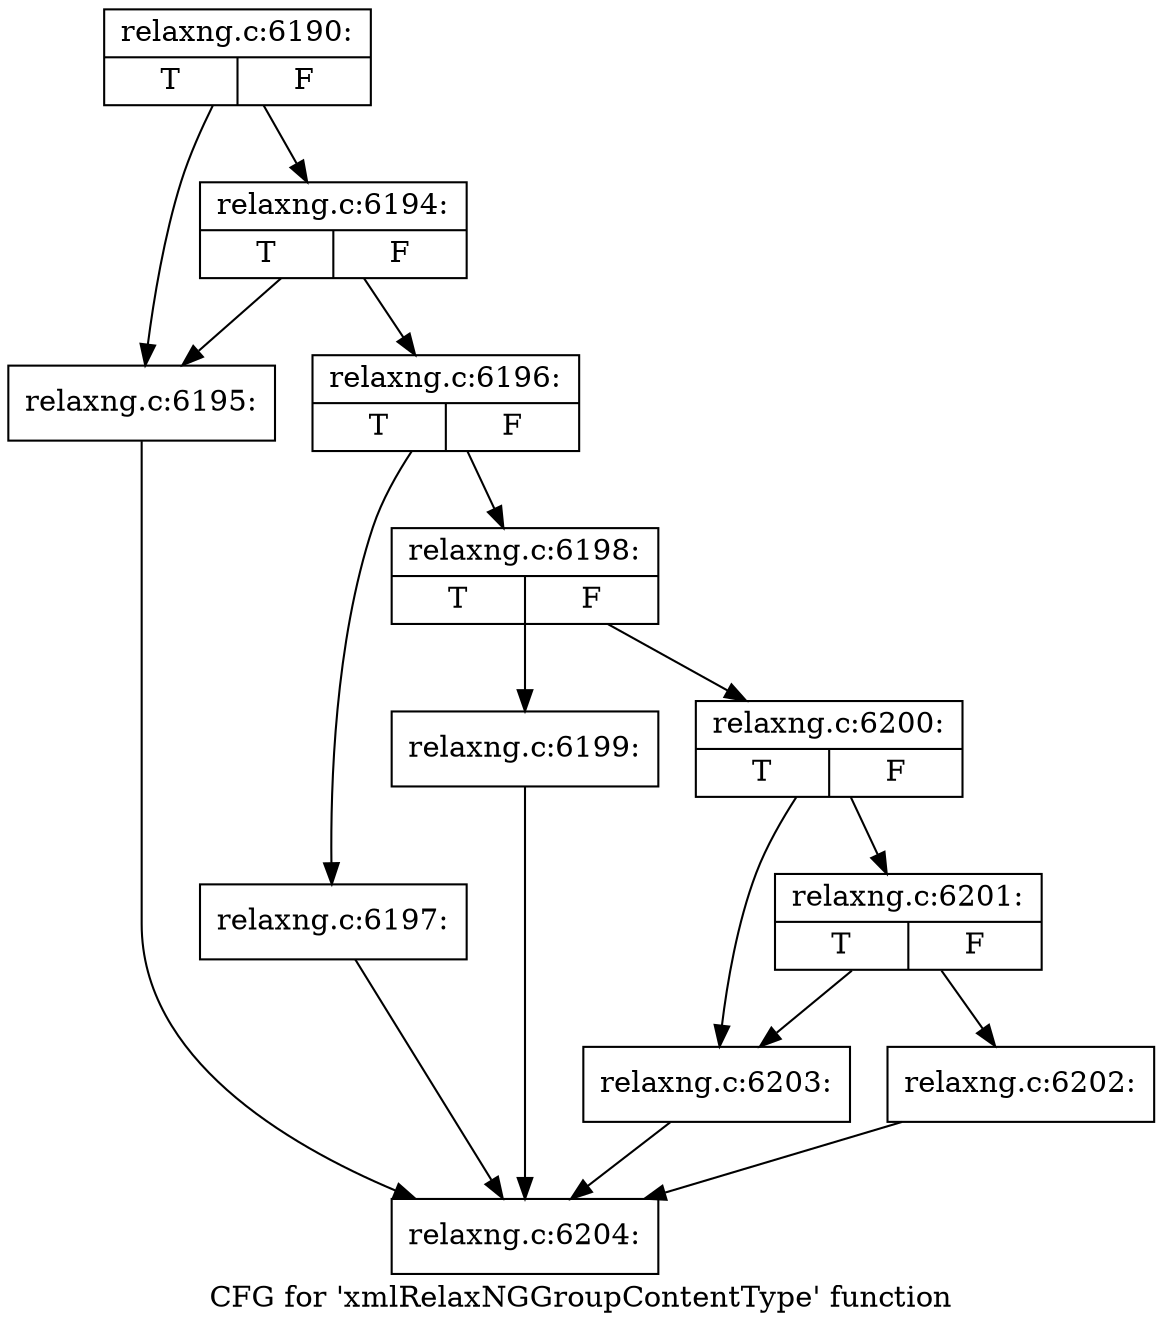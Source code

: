 digraph "CFG for 'xmlRelaxNGGroupContentType' function" {
	label="CFG for 'xmlRelaxNGGroupContentType' function";

	Node0x3dde7c0 [shape=record,label="{relaxng.c:6190:|{<s0>T|<s1>F}}"];
	Node0x3dde7c0 -> Node0x3e35e70;
	Node0x3dde7c0 -> Node0x3e35f10;
	Node0x3e35f10 [shape=record,label="{relaxng.c:6194:|{<s0>T|<s1>F}}"];
	Node0x3e35f10 -> Node0x3e35e70;
	Node0x3e35f10 -> Node0x3e35ec0;
	Node0x3e35e70 [shape=record,label="{relaxng.c:6195:}"];
	Node0x3e35e70 -> Node0x3df8d40;
	Node0x3e35ec0 [shape=record,label="{relaxng.c:6196:|{<s0>T|<s1>F}}"];
	Node0x3e35ec0 -> Node0x3e3ab00;
	Node0x3e35ec0 -> Node0x3e3ab50;
	Node0x3e3ab00 [shape=record,label="{relaxng.c:6197:}"];
	Node0x3e3ab00 -> Node0x3df8d40;
	Node0x3e3ab50 [shape=record,label="{relaxng.c:6198:|{<s0>T|<s1>F}}"];
	Node0x3e3ab50 -> Node0x3e3b040;
	Node0x3e3ab50 -> Node0x3e3b090;
	Node0x3e3b040 [shape=record,label="{relaxng.c:6199:}"];
	Node0x3e3b040 -> Node0x3df8d40;
	Node0x3e3b090 [shape=record,label="{relaxng.c:6200:|{<s0>T|<s1>F}}"];
	Node0x3e3b090 -> Node0x3e3b620;
	Node0x3e3b090 -> Node0x3e3b5d0;
	Node0x3e3b620 [shape=record,label="{relaxng.c:6201:|{<s0>T|<s1>F}}"];
	Node0x3e3b620 -> Node0x3e3b580;
	Node0x3e3b620 -> Node0x3e3b5d0;
	Node0x3e3b580 [shape=record,label="{relaxng.c:6202:}"];
	Node0x3e3b580 -> Node0x3df8d40;
	Node0x3e3b5d0 [shape=record,label="{relaxng.c:6203:}"];
	Node0x3e3b5d0 -> Node0x3df8d40;
	Node0x3df8d40 [shape=record,label="{relaxng.c:6204:}"];
}

